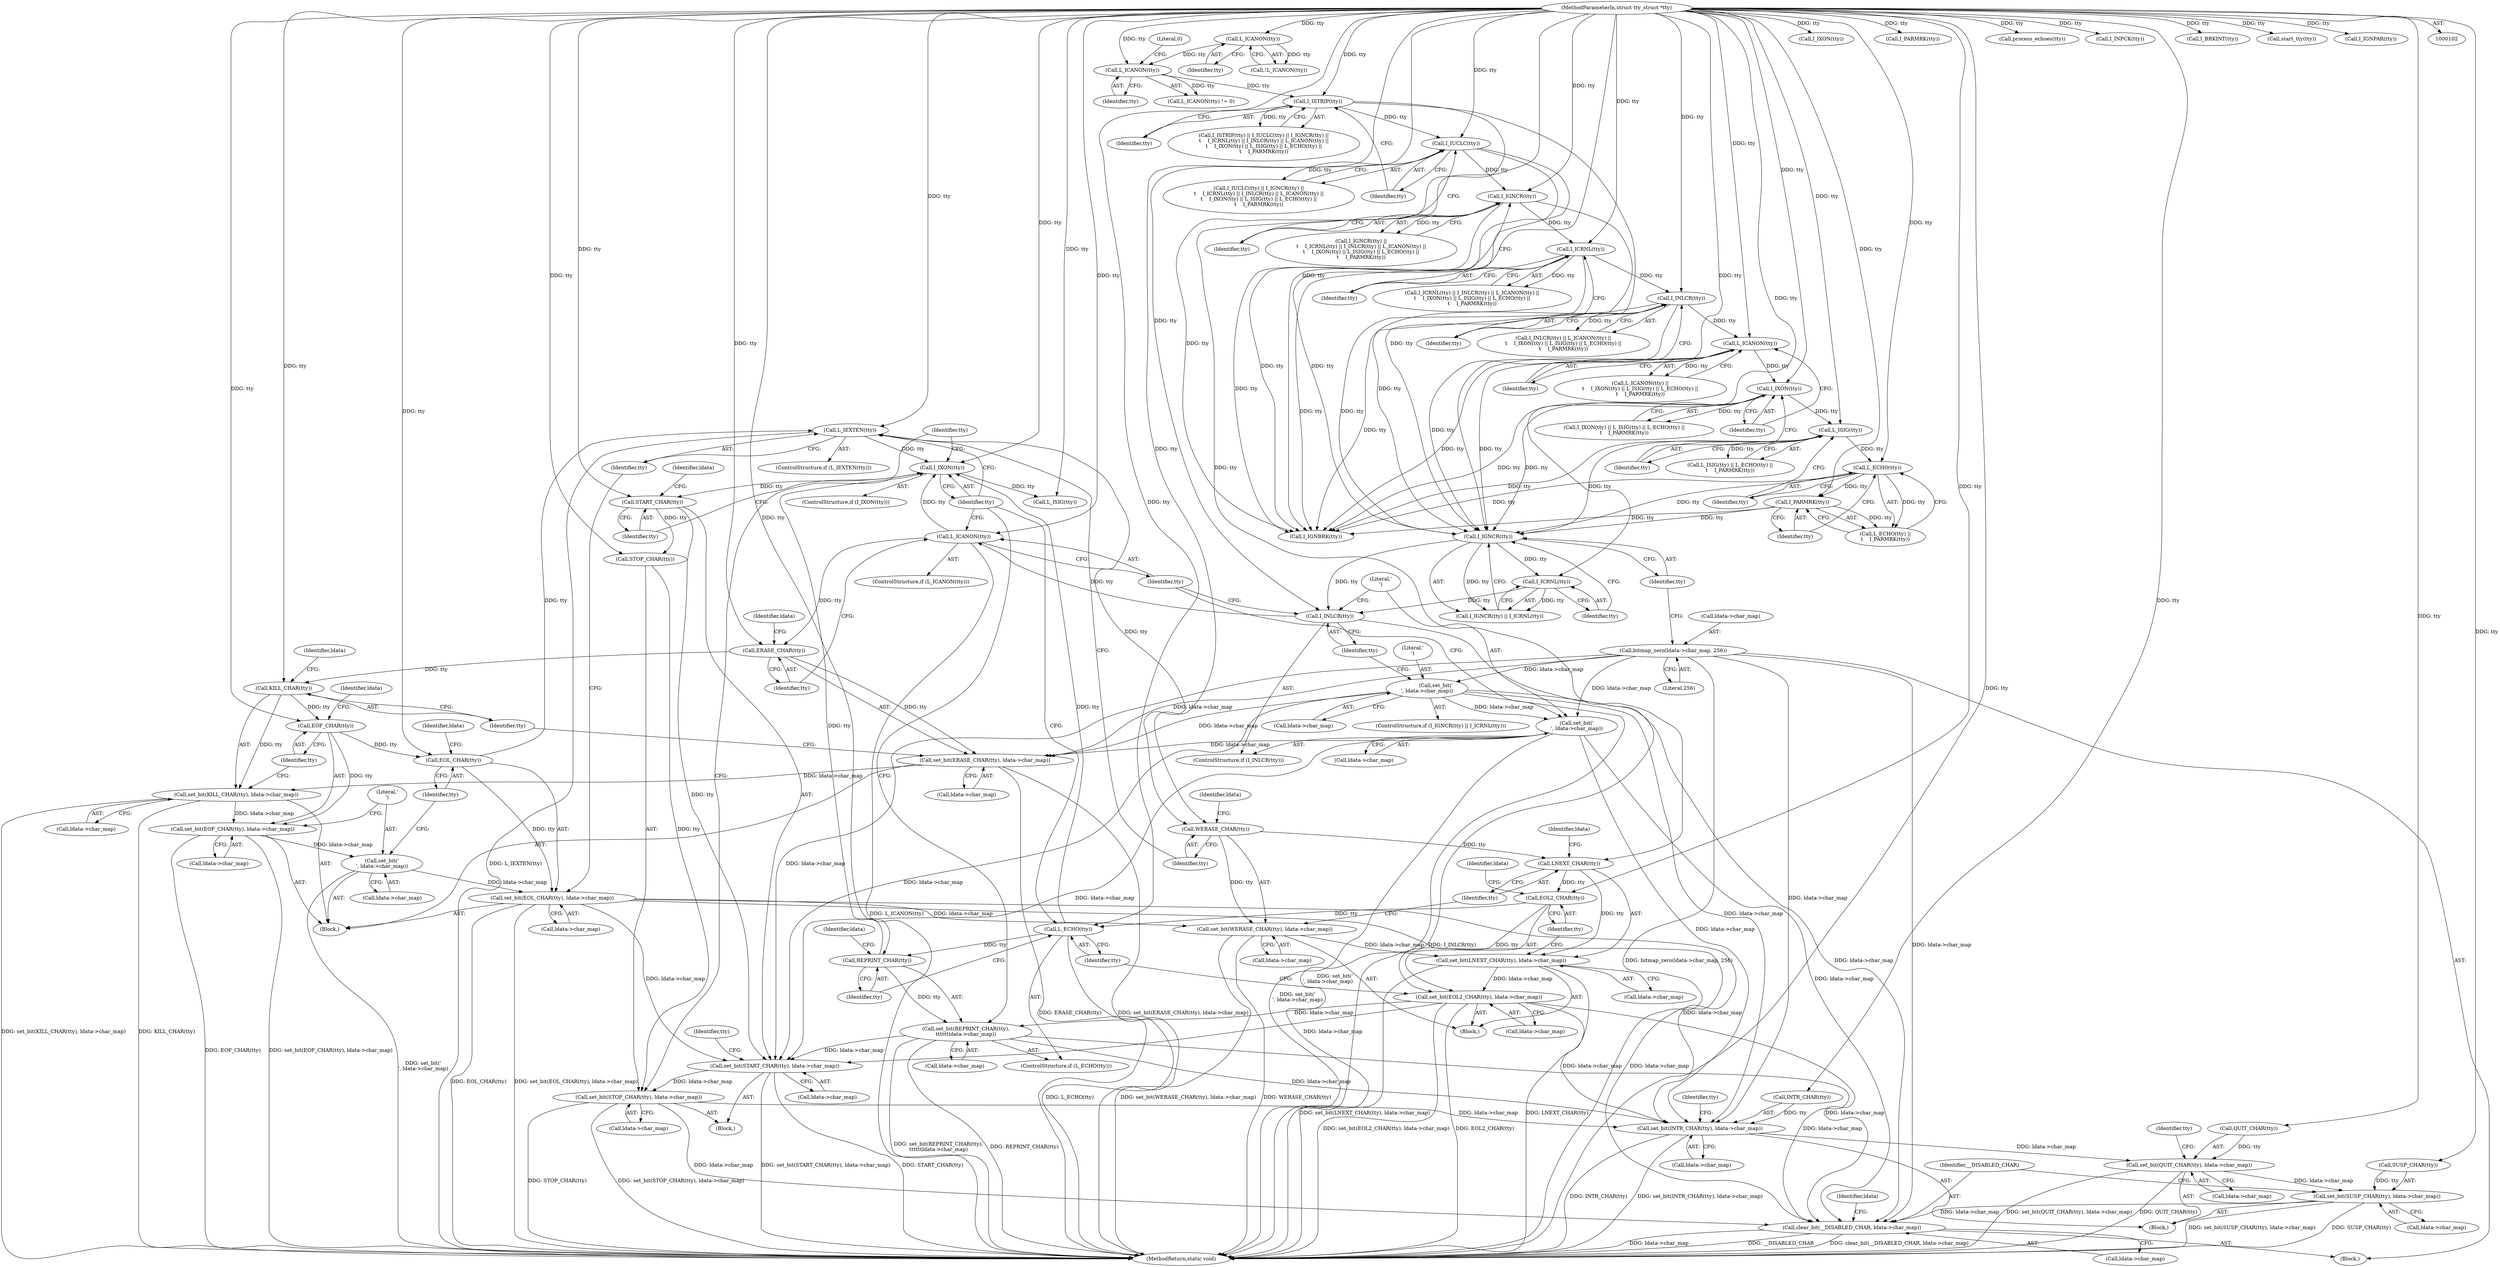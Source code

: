 digraph "0_linux_966031f340185eddd05affcf72b740549f056348_0@pointer" {
"1000338" [label="(Call,set_bit(START_CHAR(tty), ldata->char_map))"];
"1000339" [label="(Call,START_CHAR(tty))"];
"1000335" [label="(Call,I_IXON(tty))"];
"1000304" [label="(Call,L_IEXTEN(tty))"];
"1000298" [label="(Call,EOL_CHAR(tty))"];
"1000287" [label="(Call,EOF_CHAR(tty))"];
"1000281" [label="(Call,KILL_CHAR(tty))"];
"1000275" [label="(Call,ERASE_CHAR(tty))"];
"1000271" [label="(Call,L_ICANON(tty))"];
"1000263" [label="(Call,I_INLCR(tty))"];
"1000253" [label="(Call,I_IGNCR(tty))"];
"1000217" [label="(Call,I_ISTRIP(tty))"];
"1000212" [label="(Call,L_ICANON(tty))"];
"1000145" [label="(Call,L_ICANON(tty))"];
"1000103" [label="(MethodParameterIn,struct tty_struct *tty)"];
"1000243" [label="(Call,I_PARMRK(tty))"];
"1000241" [label="(Call,L_ECHO(tty))"];
"1000238" [label="(Call,L_ISIG(tty))"];
"1000235" [label="(Call,I_IXON(tty))"];
"1000232" [label="(Call,L_ICANON(tty))"];
"1000229" [label="(Call,I_INLCR(tty))"];
"1000226" [label="(Call,I_ICRNL(tty))"];
"1000223" [label="(Call,I_IGNCR(tty))"];
"1000220" [label="(Call,I_IUCLC(tty))"];
"1000255" [label="(Call,I_ICRNL(tty))"];
"1000329" [label="(Call,REPRINT_CHAR(tty))"];
"1000326" [label="(Call,L_ECHO(tty))"];
"1000320" [label="(Call,EOL2_CHAR(tty))"];
"1000314" [label="(Call,LNEXT_CHAR(tty))"];
"1000308" [label="(Call,WERASE_CHAR(tty))"];
"1000257" [label="(Call,set_bit('\r', ldata->char_map))"];
"1000246" [label="(Call,bitmap_zero(ldata->char_map, 256))"];
"1000328" [label="(Call,set_bit(REPRINT_CHAR(tty),\n\t\t\t\t\t\tldata->char_map))"];
"1000319" [label="(Call,set_bit(EOL2_CHAR(tty), ldata->char_map))"];
"1000313" [label="(Call,set_bit(LNEXT_CHAR(tty), ldata->char_map))"];
"1000307" [label="(Call,set_bit(WERASE_CHAR(tty), ldata->char_map))"];
"1000297" [label="(Call,set_bit(EOL_CHAR(tty), ldata->char_map))"];
"1000292" [label="(Call,set_bit('\n', ldata->char_map))"];
"1000286" [label="(Call,set_bit(EOF_CHAR(tty), ldata->char_map))"];
"1000280" [label="(Call,set_bit(KILL_CHAR(tty), ldata->char_map))"];
"1000274" [label="(Call,set_bit(ERASE_CHAR(tty), ldata->char_map))"];
"1000265" [label="(Call,set_bit('\n', ldata->char_map))"];
"1000344" [label="(Call,set_bit(STOP_CHAR(tty), ldata->char_map))"];
"1000354" [label="(Call,set_bit(INTR_CHAR(tty), ldata->char_map))"];
"1000360" [label="(Call,set_bit(QUIT_CHAR(tty), ldata->char_map))"];
"1000366" [label="(Call,set_bit(SUSP_CHAR(tty), ldata->char_map))"];
"1000372" [label="(Call,clear_bit(__DISABLED_CHAR, ldata->char_map))"];
"1000227" [label="(Identifier,tty)"];
"1000224" [label="(Identifier,tty)"];
"1000283" [label="(Call,ldata->char_map)"];
"1000241" [label="(Call,L_ECHO(tty))"];
"1000226" [label="(Call,I_ICRNL(tty))"];
"1000275" [label="(Call,ERASE_CHAR(tty))"];
"1000277" [label="(Call,ldata->char_map)"];
"1000463" [label="(MethodReturn,static void)"];
"1000252" [label="(Call,I_IGNCR(tty) || I_ICRNL(tty))"];
"1000367" [label="(Call,SUSP_CHAR(tty))"];
"1000264" [label="(Identifier,tty)"];
"1000257" [label="(Call,set_bit('\r', ldata->char_map))"];
"1000335" [label="(Call,I_IXON(tty))"];
"1000357" [label="(Call,ldata->char_map)"];
"1000250" [label="(Literal,256)"];
"1000272" [label="(Identifier,tty)"];
"1000369" [label="(Call,ldata->char_map)"];
"1000213" [label="(Identifier,tty)"];
"1000233" [label="(Identifier,tty)"];
"1000301" [label="(Identifier,ldata)"];
"1000332" [label="(Identifier,ldata)"];
"1000298" [label="(Call,EOL_CHAR(tty))"];
"1000362" [label="(Identifier,tty)"];
"1000297" [label="(Call,set_bit(EOL_CHAR(tty), ldata->char_map))"];
"1000325" [label="(ControlStructure,if (L_ECHO(tty)))"];
"1000434" [label="(Call,I_IXON(tty))"];
"1000225" [label="(Call,I_ICRNL(tty) || I_INLCR(tty) || L_ICANON(tty) ||\n\t    I_IXON(tty) || L_ISIG(tty) || L_ECHO(tty) ||\n\t    I_PARMRK(tty))"];
"1000308" [label="(Call,WERASE_CHAR(tty))"];
"1000355" [label="(Call,INTR_CHAR(tty))"];
"1000246" [label="(Call,bitmap_zero(ldata->char_map, 256))"];
"1000404" [label="(Call,I_PARMRK(tty))"];
"1000322" [label="(Call,ldata->char_map)"];
"1000222" [label="(Call,I_IGNCR(tty) ||\n\t    I_ICRNL(tty) || I_INLCR(tty) || L_ICANON(tty) ||\n\t    I_IXON(tty) || L_ISIG(tty) || L_ECHO(tty) ||\n\t    I_PARMRK(tty))"];
"1000270" [label="(ControlStructure,if (L_ICANON(tty)))"];
"1000339" [label="(Call,START_CHAR(tty))"];
"1000316" [label="(Call,ldata->char_map)"];
"1000361" [label="(Call,QUIT_CHAR(tty))"];
"1000258" [label="(Literal,'\r')"];
"1000299" [label="(Identifier,tty)"];
"1000330" [label="(Identifier,tty)"];
"1000336" [label="(Identifier,tty)"];
"1000265" [label="(Call,set_bit('\n', ldata->char_map))"];
"1000366" [label="(Call,set_bit(SUSP_CHAR(tty), ldata->char_map))"];
"1000329" [label="(Call,REPRINT_CHAR(tty))"];
"1000286" [label="(Call,set_bit(EOF_CHAR(tty), ldata->char_map))"];
"1000253" [label="(Call,I_IGNCR(tty))"];
"1000212" [label="(Call,L_ICANON(tty))"];
"1000230" [label="(Identifier,tty)"];
"1000217" [label="(Call,I_ISTRIP(tty))"];
"1000327" [label="(Identifier,tty)"];
"1000341" [label="(Call,ldata->char_map)"];
"1000144" [label="(Call,!L_ICANON(tty))"];
"1000229" [label="(Call,I_INLCR(tty))"];
"1000345" [label="(Call,STOP_CHAR(tty))"];
"1000259" [label="(Call,ldata->char_map)"];
"1000235" [label="(Call,I_IXON(tty))"];
"1000323" [label="(Identifier,ldata)"];
"1000352" [label="(Identifier,tty)"];
"1000326" [label="(Call,L_ECHO(tty))"];
"1000284" [label="(Identifier,ldata)"];
"1000282" [label="(Identifier,tty)"];
"1000242" [label="(Identifier,tty)"];
"1000245" [label="(Block,)"];
"1000306" [label="(Block,)"];
"1000228" [label="(Call,I_INLCR(tty) || L_ICANON(tty) ||\n\t    I_IXON(tty) || L_ISIG(tty) || L_ECHO(tty) ||\n\t    I_PARMRK(tty))"];
"1000300" [label="(Call,ldata->char_map)"];
"1000303" [label="(ControlStructure,if (L_IEXTEN(tty)))"];
"1000287" [label="(Call,EOF_CHAR(tty))"];
"1000232" [label="(Call,L_ICANON(tty))"];
"1000334" [label="(ControlStructure,if (I_IXON(tty)))"];
"1000305" [label="(Identifier,tty)"];
"1000216" [label="(Call,I_ISTRIP(tty) || I_IUCLC(tty) || I_IGNCR(tty) ||\n\t    I_ICRNL(tty) || I_INLCR(tty) || L_ICANON(tty) ||\n\t    I_IXON(tty) || L_ISIG(tty) || L_ECHO(tty) ||\n\t    I_PARMRK(tty))"];
"1000451" [label="(Call,process_echoes(tty))"];
"1000379" [label="(Identifier,ldata)"];
"1000263" [label="(Call,I_INLCR(tty))"];
"1000267" [label="(Call,ldata->char_map)"];
"1000254" [label="(Identifier,tty)"];
"1000411" [label="(Call,I_INPCK(tty))"];
"1000309" [label="(Identifier,tty)"];
"1000342" [label="(Identifier,ldata)"];
"1000314" [label="(Call,LNEXT_CHAR(tty))"];
"1000337" [label="(Block,)"];
"1000292" [label="(Call,set_bit('\n', ldata->char_map))"];
"1000266" [label="(Literal,'\n')"];
"1000344" [label="(Call,set_bit(STOP_CHAR(tty), ldata->char_map))"];
"1000211" [label="(Call,L_ICANON(tty) != 0)"];
"1000240" [label="(Call,L_ECHO(tty) ||\n\t    I_PARMRK(tty))"];
"1000234" [label="(Call,I_IXON(tty) || L_ISIG(tty) || L_ECHO(tty) ||\n\t    I_PARMRK(tty))"];
"1000315" [label="(Identifier,tty)"];
"1000374" [label="(Call,ldata->char_map)"];
"1000244" [label="(Identifier,tty)"];
"1000363" [label="(Call,ldata->char_map)"];
"1000146" [label="(Identifier,tty)"];
"1000351" [label="(Call,L_ISIG(tty))"];
"1000290" [label="(Identifier,ldata)"];
"1000346" [label="(Identifier,tty)"];
"1000271" [label="(Call,L_ICANON(tty))"];
"1000238" [label="(Call,L_ISIG(tty))"];
"1000293" [label="(Literal,'\n')"];
"1000223" [label="(Call,I_IGNCR(tty))"];
"1000304" [label="(Call,L_IEXTEN(tty))"];
"1000401" [label="(Call,I_BRKINT(tty))"];
"1000449" [label="(Call,start_tty(tty))"];
"1000276" [label="(Identifier,tty)"];
"1000320" [label="(Call,EOL2_CHAR(tty))"];
"1000262" [label="(ControlStructure,if (I_INLCR(tty)))"];
"1000347" [label="(Call,ldata->char_map)"];
"1000255" [label="(Call,I_ICRNL(tty))"];
"1000294" [label="(Call,ldata->char_map)"];
"1000288" [label="(Identifier,tty)"];
"1000338" [label="(Call,set_bit(START_CHAR(tty), ldata->char_map))"];
"1000289" [label="(Call,ldata->char_map)"];
"1000239" [label="(Identifier,tty)"];
"1000280" [label="(Call,set_bit(KILL_CHAR(tty), ldata->char_map))"];
"1000321" [label="(Identifier,tty)"];
"1000372" [label="(Call,clear_bit(__DISABLED_CHAR, ldata->char_map))"];
"1000220" [label="(Call,I_IUCLC(tty))"];
"1000218" [label="(Identifier,tty)"];
"1000313" [label="(Call,set_bit(LNEXT_CHAR(tty), ldata->char_map))"];
"1000368" [label="(Identifier,tty)"];
"1000247" [label="(Call,ldata->char_map)"];
"1000354" [label="(Call,set_bit(INTR_CHAR(tty), ldata->char_map))"];
"1000251" [label="(ControlStructure,if (I_IGNCR(tty) || I_ICRNL(tty)))"];
"1000256" [label="(Identifier,tty)"];
"1000219" [label="(Call,I_IUCLC(tty) || I_IGNCR(tty) ||\n\t    I_ICRNL(tty) || I_INLCR(tty) || L_ICANON(tty) ||\n\t    I_IXON(tty) || L_ISIG(tty) || L_ECHO(tty) ||\n\t    I_PARMRK(tty))"];
"1000145" [label="(Call,L_ICANON(tty))"];
"1000408" [label="(Call,I_IGNPAR(tty))"];
"1000214" [label="(Literal,0)"];
"1000311" [label="(Identifier,ldata)"];
"1000397" [label="(Call,I_IGNBRK(tty))"];
"1000281" [label="(Call,KILL_CHAR(tty))"];
"1000236" [label="(Identifier,tty)"];
"1000328" [label="(Call,set_bit(REPRINT_CHAR(tty),\n\t\t\t\t\t\tldata->char_map))"];
"1000103" [label="(MethodParameterIn,struct tty_struct *tty)"];
"1000273" [label="(Block,)"];
"1000221" [label="(Identifier,tty)"];
"1000231" [label="(Call,L_ICANON(tty) ||\n\t    I_IXON(tty) || L_ISIG(tty) || L_ECHO(tty) ||\n\t    I_PARMRK(tty))"];
"1000373" [label="(Identifier,__DISABLED_CHAR)"];
"1000237" [label="(Call,L_ISIG(tty) || L_ECHO(tty) ||\n\t    I_PARMRK(tty))"];
"1000319" [label="(Call,set_bit(EOL2_CHAR(tty), ldata->char_map))"];
"1000331" [label="(Call,ldata->char_map)"];
"1000243" [label="(Call,I_PARMRK(tty))"];
"1000340" [label="(Identifier,tty)"];
"1000317" [label="(Identifier,ldata)"];
"1000360" [label="(Call,set_bit(QUIT_CHAR(tty), ldata->char_map))"];
"1000278" [label="(Identifier,ldata)"];
"1000307" [label="(Call,set_bit(WERASE_CHAR(tty), ldata->char_map))"];
"1000353" [label="(Block,)"];
"1000274" [label="(Call,set_bit(ERASE_CHAR(tty), ldata->char_map))"];
"1000310" [label="(Call,ldata->char_map)"];
"1000338" -> "1000337"  [label="AST: "];
"1000338" -> "1000341"  [label="CFG: "];
"1000339" -> "1000338"  [label="AST: "];
"1000341" -> "1000338"  [label="AST: "];
"1000346" -> "1000338"  [label="CFG: "];
"1000338" -> "1000463"  [label="DDG: START_CHAR(tty)"];
"1000338" -> "1000463"  [label="DDG: set_bit(START_CHAR(tty), ldata->char_map)"];
"1000339" -> "1000338"  [label="DDG: tty"];
"1000257" -> "1000338"  [label="DDG: ldata->char_map"];
"1000328" -> "1000338"  [label="DDG: ldata->char_map"];
"1000265" -> "1000338"  [label="DDG: ldata->char_map"];
"1000297" -> "1000338"  [label="DDG: ldata->char_map"];
"1000319" -> "1000338"  [label="DDG: ldata->char_map"];
"1000246" -> "1000338"  [label="DDG: ldata->char_map"];
"1000338" -> "1000344"  [label="DDG: ldata->char_map"];
"1000339" -> "1000340"  [label="CFG: "];
"1000340" -> "1000339"  [label="AST: "];
"1000342" -> "1000339"  [label="CFG: "];
"1000335" -> "1000339"  [label="DDG: tty"];
"1000103" -> "1000339"  [label="DDG: tty"];
"1000339" -> "1000345"  [label="DDG: tty"];
"1000335" -> "1000334"  [label="AST: "];
"1000335" -> "1000336"  [label="CFG: "];
"1000336" -> "1000335"  [label="AST: "];
"1000340" -> "1000335"  [label="CFG: "];
"1000352" -> "1000335"  [label="CFG: "];
"1000304" -> "1000335"  [label="DDG: tty"];
"1000329" -> "1000335"  [label="DDG: tty"];
"1000271" -> "1000335"  [label="DDG: tty"];
"1000326" -> "1000335"  [label="DDG: tty"];
"1000103" -> "1000335"  [label="DDG: tty"];
"1000335" -> "1000351"  [label="DDG: tty"];
"1000304" -> "1000303"  [label="AST: "];
"1000304" -> "1000305"  [label="CFG: "];
"1000305" -> "1000304"  [label="AST: "];
"1000309" -> "1000304"  [label="CFG: "];
"1000336" -> "1000304"  [label="CFG: "];
"1000304" -> "1000463"  [label="DDG: L_IEXTEN(tty)"];
"1000298" -> "1000304"  [label="DDG: tty"];
"1000103" -> "1000304"  [label="DDG: tty"];
"1000304" -> "1000308"  [label="DDG: tty"];
"1000298" -> "1000297"  [label="AST: "];
"1000298" -> "1000299"  [label="CFG: "];
"1000299" -> "1000298"  [label="AST: "];
"1000301" -> "1000298"  [label="CFG: "];
"1000298" -> "1000297"  [label="DDG: tty"];
"1000287" -> "1000298"  [label="DDG: tty"];
"1000103" -> "1000298"  [label="DDG: tty"];
"1000287" -> "1000286"  [label="AST: "];
"1000287" -> "1000288"  [label="CFG: "];
"1000288" -> "1000287"  [label="AST: "];
"1000290" -> "1000287"  [label="CFG: "];
"1000287" -> "1000286"  [label="DDG: tty"];
"1000281" -> "1000287"  [label="DDG: tty"];
"1000103" -> "1000287"  [label="DDG: tty"];
"1000281" -> "1000280"  [label="AST: "];
"1000281" -> "1000282"  [label="CFG: "];
"1000282" -> "1000281"  [label="AST: "];
"1000284" -> "1000281"  [label="CFG: "];
"1000281" -> "1000280"  [label="DDG: tty"];
"1000275" -> "1000281"  [label="DDG: tty"];
"1000103" -> "1000281"  [label="DDG: tty"];
"1000275" -> "1000274"  [label="AST: "];
"1000275" -> "1000276"  [label="CFG: "];
"1000276" -> "1000275"  [label="AST: "];
"1000278" -> "1000275"  [label="CFG: "];
"1000275" -> "1000274"  [label="DDG: tty"];
"1000271" -> "1000275"  [label="DDG: tty"];
"1000103" -> "1000275"  [label="DDG: tty"];
"1000271" -> "1000270"  [label="AST: "];
"1000271" -> "1000272"  [label="CFG: "];
"1000272" -> "1000271"  [label="AST: "];
"1000276" -> "1000271"  [label="CFG: "];
"1000336" -> "1000271"  [label="CFG: "];
"1000271" -> "1000463"  [label="DDG: L_ICANON(tty)"];
"1000263" -> "1000271"  [label="DDG: tty"];
"1000103" -> "1000271"  [label="DDG: tty"];
"1000263" -> "1000262"  [label="AST: "];
"1000263" -> "1000264"  [label="CFG: "];
"1000264" -> "1000263"  [label="AST: "];
"1000266" -> "1000263"  [label="CFG: "];
"1000272" -> "1000263"  [label="CFG: "];
"1000263" -> "1000463"  [label="DDG: I_INLCR(tty)"];
"1000253" -> "1000263"  [label="DDG: tty"];
"1000255" -> "1000263"  [label="DDG: tty"];
"1000103" -> "1000263"  [label="DDG: tty"];
"1000253" -> "1000252"  [label="AST: "];
"1000253" -> "1000254"  [label="CFG: "];
"1000254" -> "1000253"  [label="AST: "];
"1000256" -> "1000253"  [label="CFG: "];
"1000252" -> "1000253"  [label="CFG: "];
"1000253" -> "1000252"  [label="DDG: tty"];
"1000217" -> "1000253"  [label="DDG: tty"];
"1000243" -> "1000253"  [label="DDG: tty"];
"1000223" -> "1000253"  [label="DDG: tty"];
"1000220" -> "1000253"  [label="DDG: tty"];
"1000226" -> "1000253"  [label="DDG: tty"];
"1000235" -> "1000253"  [label="DDG: tty"];
"1000238" -> "1000253"  [label="DDG: tty"];
"1000232" -> "1000253"  [label="DDG: tty"];
"1000229" -> "1000253"  [label="DDG: tty"];
"1000241" -> "1000253"  [label="DDG: tty"];
"1000103" -> "1000253"  [label="DDG: tty"];
"1000253" -> "1000255"  [label="DDG: tty"];
"1000217" -> "1000216"  [label="AST: "];
"1000217" -> "1000218"  [label="CFG: "];
"1000218" -> "1000217"  [label="AST: "];
"1000221" -> "1000217"  [label="CFG: "];
"1000216" -> "1000217"  [label="CFG: "];
"1000217" -> "1000216"  [label="DDG: tty"];
"1000212" -> "1000217"  [label="DDG: tty"];
"1000103" -> "1000217"  [label="DDG: tty"];
"1000217" -> "1000220"  [label="DDG: tty"];
"1000217" -> "1000397"  [label="DDG: tty"];
"1000212" -> "1000211"  [label="AST: "];
"1000212" -> "1000213"  [label="CFG: "];
"1000213" -> "1000212"  [label="AST: "];
"1000214" -> "1000212"  [label="CFG: "];
"1000212" -> "1000211"  [label="DDG: tty"];
"1000145" -> "1000212"  [label="DDG: tty"];
"1000103" -> "1000212"  [label="DDG: tty"];
"1000145" -> "1000144"  [label="AST: "];
"1000145" -> "1000146"  [label="CFG: "];
"1000146" -> "1000145"  [label="AST: "];
"1000144" -> "1000145"  [label="CFG: "];
"1000145" -> "1000144"  [label="DDG: tty"];
"1000103" -> "1000145"  [label="DDG: tty"];
"1000103" -> "1000102"  [label="AST: "];
"1000103" -> "1000463"  [label="DDG: tty"];
"1000103" -> "1000220"  [label="DDG: tty"];
"1000103" -> "1000223"  [label="DDG: tty"];
"1000103" -> "1000226"  [label="DDG: tty"];
"1000103" -> "1000229"  [label="DDG: tty"];
"1000103" -> "1000232"  [label="DDG: tty"];
"1000103" -> "1000235"  [label="DDG: tty"];
"1000103" -> "1000238"  [label="DDG: tty"];
"1000103" -> "1000241"  [label="DDG: tty"];
"1000103" -> "1000243"  [label="DDG: tty"];
"1000103" -> "1000255"  [label="DDG: tty"];
"1000103" -> "1000308"  [label="DDG: tty"];
"1000103" -> "1000314"  [label="DDG: tty"];
"1000103" -> "1000320"  [label="DDG: tty"];
"1000103" -> "1000326"  [label="DDG: tty"];
"1000103" -> "1000329"  [label="DDG: tty"];
"1000103" -> "1000345"  [label="DDG: tty"];
"1000103" -> "1000351"  [label="DDG: tty"];
"1000103" -> "1000355"  [label="DDG: tty"];
"1000103" -> "1000361"  [label="DDG: tty"];
"1000103" -> "1000367"  [label="DDG: tty"];
"1000103" -> "1000397"  [label="DDG: tty"];
"1000103" -> "1000401"  [label="DDG: tty"];
"1000103" -> "1000404"  [label="DDG: tty"];
"1000103" -> "1000408"  [label="DDG: tty"];
"1000103" -> "1000411"  [label="DDG: tty"];
"1000103" -> "1000434"  [label="DDG: tty"];
"1000103" -> "1000449"  [label="DDG: tty"];
"1000103" -> "1000451"  [label="DDG: tty"];
"1000243" -> "1000240"  [label="AST: "];
"1000243" -> "1000244"  [label="CFG: "];
"1000244" -> "1000243"  [label="AST: "];
"1000240" -> "1000243"  [label="CFG: "];
"1000243" -> "1000240"  [label="DDG: tty"];
"1000241" -> "1000243"  [label="DDG: tty"];
"1000243" -> "1000397"  [label="DDG: tty"];
"1000241" -> "1000240"  [label="AST: "];
"1000241" -> "1000242"  [label="CFG: "];
"1000242" -> "1000241"  [label="AST: "];
"1000244" -> "1000241"  [label="CFG: "];
"1000240" -> "1000241"  [label="CFG: "];
"1000241" -> "1000240"  [label="DDG: tty"];
"1000238" -> "1000241"  [label="DDG: tty"];
"1000241" -> "1000397"  [label="DDG: tty"];
"1000238" -> "1000237"  [label="AST: "];
"1000238" -> "1000239"  [label="CFG: "];
"1000239" -> "1000238"  [label="AST: "];
"1000242" -> "1000238"  [label="CFG: "];
"1000237" -> "1000238"  [label="CFG: "];
"1000238" -> "1000237"  [label="DDG: tty"];
"1000235" -> "1000238"  [label="DDG: tty"];
"1000238" -> "1000397"  [label="DDG: tty"];
"1000235" -> "1000234"  [label="AST: "];
"1000235" -> "1000236"  [label="CFG: "];
"1000236" -> "1000235"  [label="AST: "];
"1000239" -> "1000235"  [label="CFG: "];
"1000234" -> "1000235"  [label="CFG: "];
"1000235" -> "1000234"  [label="DDG: tty"];
"1000232" -> "1000235"  [label="DDG: tty"];
"1000235" -> "1000397"  [label="DDG: tty"];
"1000232" -> "1000231"  [label="AST: "];
"1000232" -> "1000233"  [label="CFG: "];
"1000233" -> "1000232"  [label="AST: "];
"1000236" -> "1000232"  [label="CFG: "];
"1000231" -> "1000232"  [label="CFG: "];
"1000232" -> "1000231"  [label="DDG: tty"];
"1000229" -> "1000232"  [label="DDG: tty"];
"1000232" -> "1000397"  [label="DDG: tty"];
"1000229" -> "1000228"  [label="AST: "];
"1000229" -> "1000230"  [label="CFG: "];
"1000230" -> "1000229"  [label="AST: "];
"1000233" -> "1000229"  [label="CFG: "];
"1000228" -> "1000229"  [label="CFG: "];
"1000229" -> "1000228"  [label="DDG: tty"];
"1000226" -> "1000229"  [label="DDG: tty"];
"1000229" -> "1000397"  [label="DDG: tty"];
"1000226" -> "1000225"  [label="AST: "];
"1000226" -> "1000227"  [label="CFG: "];
"1000227" -> "1000226"  [label="AST: "];
"1000230" -> "1000226"  [label="CFG: "];
"1000225" -> "1000226"  [label="CFG: "];
"1000226" -> "1000225"  [label="DDG: tty"];
"1000223" -> "1000226"  [label="DDG: tty"];
"1000226" -> "1000397"  [label="DDG: tty"];
"1000223" -> "1000222"  [label="AST: "];
"1000223" -> "1000224"  [label="CFG: "];
"1000224" -> "1000223"  [label="AST: "];
"1000227" -> "1000223"  [label="CFG: "];
"1000222" -> "1000223"  [label="CFG: "];
"1000223" -> "1000222"  [label="DDG: tty"];
"1000220" -> "1000223"  [label="DDG: tty"];
"1000223" -> "1000397"  [label="DDG: tty"];
"1000220" -> "1000219"  [label="AST: "];
"1000220" -> "1000221"  [label="CFG: "];
"1000221" -> "1000220"  [label="AST: "];
"1000224" -> "1000220"  [label="CFG: "];
"1000219" -> "1000220"  [label="CFG: "];
"1000220" -> "1000219"  [label="DDG: tty"];
"1000220" -> "1000397"  [label="DDG: tty"];
"1000255" -> "1000252"  [label="AST: "];
"1000255" -> "1000256"  [label="CFG: "];
"1000256" -> "1000255"  [label="AST: "];
"1000252" -> "1000255"  [label="CFG: "];
"1000255" -> "1000252"  [label="DDG: tty"];
"1000329" -> "1000328"  [label="AST: "];
"1000329" -> "1000330"  [label="CFG: "];
"1000330" -> "1000329"  [label="AST: "];
"1000332" -> "1000329"  [label="CFG: "];
"1000329" -> "1000328"  [label="DDG: tty"];
"1000326" -> "1000329"  [label="DDG: tty"];
"1000326" -> "1000325"  [label="AST: "];
"1000326" -> "1000327"  [label="CFG: "];
"1000327" -> "1000326"  [label="AST: "];
"1000330" -> "1000326"  [label="CFG: "];
"1000336" -> "1000326"  [label="CFG: "];
"1000326" -> "1000463"  [label="DDG: L_ECHO(tty)"];
"1000320" -> "1000326"  [label="DDG: tty"];
"1000320" -> "1000319"  [label="AST: "];
"1000320" -> "1000321"  [label="CFG: "];
"1000321" -> "1000320"  [label="AST: "];
"1000323" -> "1000320"  [label="CFG: "];
"1000320" -> "1000319"  [label="DDG: tty"];
"1000314" -> "1000320"  [label="DDG: tty"];
"1000314" -> "1000313"  [label="AST: "];
"1000314" -> "1000315"  [label="CFG: "];
"1000315" -> "1000314"  [label="AST: "];
"1000317" -> "1000314"  [label="CFG: "];
"1000314" -> "1000313"  [label="DDG: tty"];
"1000308" -> "1000314"  [label="DDG: tty"];
"1000308" -> "1000307"  [label="AST: "];
"1000308" -> "1000309"  [label="CFG: "];
"1000309" -> "1000308"  [label="AST: "];
"1000311" -> "1000308"  [label="CFG: "];
"1000308" -> "1000307"  [label="DDG: tty"];
"1000257" -> "1000251"  [label="AST: "];
"1000257" -> "1000259"  [label="CFG: "];
"1000258" -> "1000257"  [label="AST: "];
"1000259" -> "1000257"  [label="AST: "];
"1000264" -> "1000257"  [label="CFG: "];
"1000257" -> "1000463"  [label="DDG: set_bit('\r', ldata->char_map)"];
"1000246" -> "1000257"  [label="DDG: ldata->char_map"];
"1000257" -> "1000265"  [label="DDG: ldata->char_map"];
"1000257" -> "1000274"  [label="DDG: ldata->char_map"];
"1000257" -> "1000354"  [label="DDG: ldata->char_map"];
"1000257" -> "1000372"  [label="DDG: ldata->char_map"];
"1000246" -> "1000245"  [label="AST: "];
"1000246" -> "1000250"  [label="CFG: "];
"1000247" -> "1000246"  [label="AST: "];
"1000250" -> "1000246"  [label="AST: "];
"1000254" -> "1000246"  [label="CFG: "];
"1000246" -> "1000463"  [label="DDG: bitmap_zero(ldata->char_map, 256)"];
"1000246" -> "1000265"  [label="DDG: ldata->char_map"];
"1000246" -> "1000274"  [label="DDG: ldata->char_map"];
"1000246" -> "1000354"  [label="DDG: ldata->char_map"];
"1000246" -> "1000372"  [label="DDG: ldata->char_map"];
"1000328" -> "1000325"  [label="AST: "];
"1000328" -> "1000331"  [label="CFG: "];
"1000331" -> "1000328"  [label="AST: "];
"1000336" -> "1000328"  [label="CFG: "];
"1000328" -> "1000463"  [label="DDG: set_bit(REPRINT_CHAR(tty),\n\t\t\t\t\t\tldata->char_map)"];
"1000328" -> "1000463"  [label="DDG: REPRINT_CHAR(tty)"];
"1000319" -> "1000328"  [label="DDG: ldata->char_map"];
"1000328" -> "1000354"  [label="DDG: ldata->char_map"];
"1000328" -> "1000372"  [label="DDG: ldata->char_map"];
"1000319" -> "1000306"  [label="AST: "];
"1000319" -> "1000322"  [label="CFG: "];
"1000322" -> "1000319"  [label="AST: "];
"1000327" -> "1000319"  [label="CFG: "];
"1000319" -> "1000463"  [label="DDG: set_bit(EOL2_CHAR(tty), ldata->char_map)"];
"1000319" -> "1000463"  [label="DDG: EOL2_CHAR(tty)"];
"1000313" -> "1000319"  [label="DDG: ldata->char_map"];
"1000319" -> "1000354"  [label="DDG: ldata->char_map"];
"1000319" -> "1000372"  [label="DDG: ldata->char_map"];
"1000313" -> "1000306"  [label="AST: "];
"1000313" -> "1000316"  [label="CFG: "];
"1000316" -> "1000313"  [label="AST: "];
"1000321" -> "1000313"  [label="CFG: "];
"1000313" -> "1000463"  [label="DDG: set_bit(LNEXT_CHAR(tty), ldata->char_map)"];
"1000313" -> "1000463"  [label="DDG: LNEXT_CHAR(tty)"];
"1000307" -> "1000313"  [label="DDG: ldata->char_map"];
"1000307" -> "1000306"  [label="AST: "];
"1000307" -> "1000310"  [label="CFG: "];
"1000310" -> "1000307"  [label="AST: "];
"1000315" -> "1000307"  [label="CFG: "];
"1000307" -> "1000463"  [label="DDG: set_bit(WERASE_CHAR(tty), ldata->char_map)"];
"1000307" -> "1000463"  [label="DDG: WERASE_CHAR(tty)"];
"1000297" -> "1000307"  [label="DDG: ldata->char_map"];
"1000297" -> "1000273"  [label="AST: "];
"1000297" -> "1000300"  [label="CFG: "];
"1000300" -> "1000297"  [label="AST: "];
"1000305" -> "1000297"  [label="CFG: "];
"1000297" -> "1000463"  [label="DDG: EOL_CHAR(tty)"];
"1000297" -> "1000463"  [label="DDG: set_bit(EOL_CHAR(tty), ldata->char_map)"];
"1000292" -> "1000297"  [label="DDG: ldata->char_map"];
"1000297" -> "1000354"  [label="DDG: ldata->char_map"];
"1000297" -> "1000372"  [label="DDG: ldata->char_map"];
"1000292" -> "1000273"  [label="AST: "];
"1000292" -> "1000294"  [label="CFG: "];
"1000293" -> "1000292"  [label="AST: "];
"1000294" -> "1000292"  [label="AST: "];
"1000299" -> "1000292"  [label="CFG: "];
"1000292" -> "1000463"  [label="DDG: set_bit('\n', ldata->char_map)"];
"1000286" -> "1000292"  [label="DDG: ldata->char_map"];
"1000286" -> "1000273"  [label="AST: "];
"1000286" -> "1000289"  [label="CFG: "];
"1000289" -> "1000286"  [label="AST: "];
"1000293" -> "1000286"  [label="CFG: "];
"1000286" -> "1000463"  [label="DDG: set_bit(EOF_CHAR(tty), ldata->char_map)"];
"1000286" -> "1000463"  [label="DDG: EOF_CHAR(tty)"];
"1000280" -> "1000286"  [label="DDG: ldata->char_map"];
"1000280" -> "1000273"  [label="AST: "];
"1000280" -> "1000283"  [label="CFG: "];
"1000283" -> "1000280"  [label="AST: "];
"1000288" -> "1000280"  [label="CFG: "];
"1000280" -> "1000463"  [label="DDG: set_bit(KILL_CHAR(tty), ldata->char_map)"];
"1000280" -> "1000463"  [label="DDG: KILL_CHAR(tty)"];
"1000274" -> "1000280"  [label="DDG: ldata->char_map"];
"1000274" -> "1000273"  [label="AST: "];
"1000274" -> "1000277"  [label="CFG: "];
"1000277" -> "1000274"  [label="AST: "];
"1000282" -> "1000274"  [label="CFG: "];
"1000274" -> "1000463"  [label="DDG: ERASE_CHAR(tty)"];
"1000274" -> "1000463"  [label="DDG: set_bit(ERASE_CHAR(tty), ldata->char_map)"];
"1000265" -> "1000274"  [label="DDG: ldata->char_map"];
"1000265" -> "1000262"  [label="AST: "];
"1000265" -> "1000267"  [label="CFG: "];
"1000266" -> "1000265"  [label="AST: "];
"1000267" -> "1000265"  [label="AST: "];
"1000272" -> "1000265"  [label="CFG: "];
"1000265" -> "1000463"  [label="DDG: set_bit('\n', ldata->char_map)"];
"1000265" -> "1000354"  [label="DDG: ldata->char_map"];
"1000265" -> "1000372"  [label="DDG: ldata->char_map"];
"1000344" -> "1000337"  [label="AST: "];
"1000344" -> "1000347"  [label="CFG: "];
"1000345" -> "1000344"  [label="AST: "];
"1000347" -> "1000344"  [label="AST: "];
"1000352" -> "1000344"  [label="CFG: "];
"1000344" -> "1000463"  [label="DDG: set_bit(STOP_CHAR(tty), ldata->char_map)"];
"1000344" -> "1000463"  [label="DDG: STOP_CHAR(tty)"];
"1000345" -> "1000344"  [label="DDG: tty"];
"1000344" -> "1000354"  [label="DDG: ldata->char_map"];
"1000344" -> "1000372"  [label="DDG: ldata->char_map"];
"1000354" -> "1000353"  [label="AST: "];
"1000354" -> "1000357"  [label="CFG: "];
"1000355" -> "1000354"  [label="AST: "];
"1000357" -> "1000354"  [label="AST: "];
"1000362" -> "1000354"  [label="CFG: "];
"1000354" -> "1000463"  [label="DDG: set_bit(INTR_CHAR(tty), ldata->char_map)"];
"1000354" -> "1000463"  [label="DDG: INTR_CHAR(tty)"];
"1000355" -> "1000354"  [label="DDG: tty"];
"1000354" -> "1000360"  [label="DDG: ldata->char_map"];
"1000360" -> "1000353"  [label="AST: "];
"1000360" -> "1000363"  [label="CFG: "];
"1000361" -> "1000360"  [label="AST: "];
"1000363" -> "1000360"  [label="AST: "];
"1000368" -> "1000360"  [label="CFG: "];
"1000360" -> "1000463"  [label="DDG: QUIT_CHAR(tty)"];
"1000360" -> "1000463"  [label="DDG: set_bit(QUIT_CHAR(tty), ldata->char_map)"];
"1000361" -> "1000360"  [label="DDG: tty"];
"1000360" -> "1000366"  [label="DDG: ldata->char_map"];
"1000366" -> "1000353"  [label="AST: "];
"1000366" -> "1000369"  [label="CFG: "];
"1000367" -> "1000366"  [label="AST: "];
"1000369" -> "1000366"  [label="AST: "];
"1000373" -> "1000366"  [label="CFG: "];
"1000366" -> "1000463"  [label="DDG: SUSP_CHAR(tty)"];
"1000366" -> "1000463"  [label="DDG: set_bit(SUSP_CHAR(tty), ldata->char_map)"];
"1000367" -> "1000366"  [label="DDG: tty"];
"1000366" -> "1000372"  [label="DDG: ldata->char_map"];
"1000372" -> "1000245"  [label="AST: "];
"1000372" -> "1000374"  [label="CFG: "];
"1000373" -> "1000372"  [label="AST: "];
"1000374" -> "1000372"  [label="AST: "];
"1000379" -> "1000372"  [label="CFG: "];
"1000372" -> "1000463"  [label="DDG: __DISABLED_CHAR"];
"1000372" -> "1000463"  [label="DDG: clear_bit(__DISABLED_CHAR, ldata->char_map)"];
"1000372" -> "1000463"  [label="DDG: ldata->char_map"];
}
